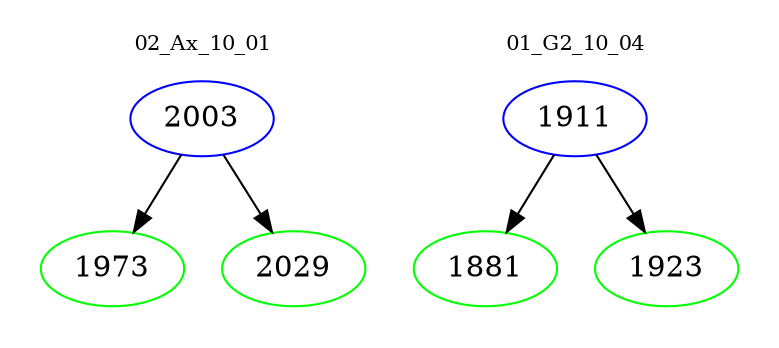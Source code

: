 digraph{
subgraph cluster_0 {
color = white
label = "02_Ax_10_01";
fontsize=10;
T0_2003 [label="2003", color="blue"]
T0_2003 -> T0_1973 [color="black"]
T0_1973 [label="1973", color="green"]
T0_2003 -> T0_2029 [color="black"]
T0_2029 [label="2029", color="green"]
}
subgraph cluster_1 {
color = white
label = "01_G2_10_04";
fontsize=10;
T1_1911 [label="1911", color="blue"]
T1_1911 -> T1_1881 [color="black"]
T1_1881 [label="1881", color="green"]
T1_1911 -> T1_1923 [color="black"]
T1_1923 [label="1923", color="green"]
}
}
